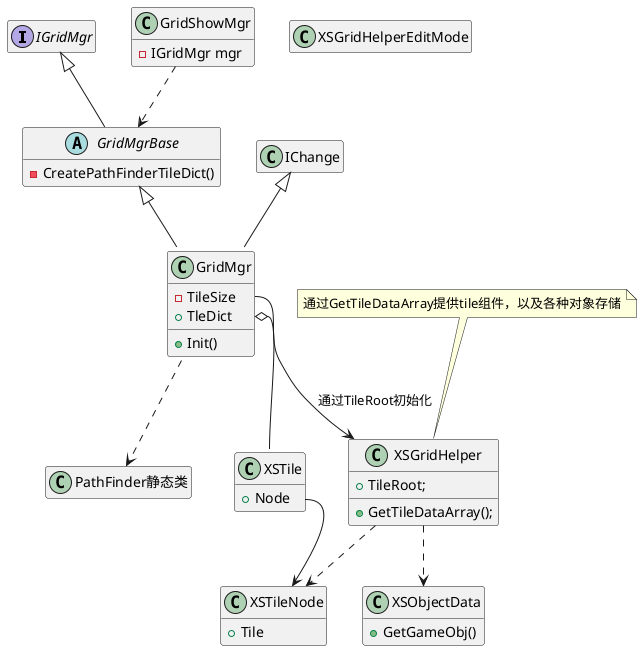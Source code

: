 @startuml "GridEditor"
hide empty members

interface IGridMgr


abstract class GridMgrBase extends IGridMgr
{
    -CreatePathFinderTileDict()
}



class GridMgr extends GridMgrBase, IChange
{
    +Init()
    -TileSize
    +TleDict
}
GridMgr::TileSize --> XSGridHelper: 通过TileRoot初始化
GridMgr::TleDict o-- XSTile
GridMgr ..> PathFinder静态类

class XSTile
{
    +Node
}
XSTile::Node --> XSTileNode

class XSTileNode
{
    +Tile
}
' XSTileNode <-- PathFinderTile

class PathFinder静态类
{
}
' PathFinder模块 o-- PathFinderTile


' class PathFinderTile
' {
' }

class GridShowMgr
{
    ' -GridShowRegion MoveShowRegion...
    -IGridMgr mgr
}

' GridShowMgr o-- GridShowRegion
GridShowMgr ..> GridMgrBase


' class GridShowRegion
' {
' }

class XSObjectData
{
    +GetGameObj()
}

class XSGridHelper
{
    +TileRoot;
    +GetTileDataArray();
}
note top of XSGridHelper: 通过GetTileDataArray提供tile组件，以及各种对象存储

class XSGridHelperEditMode
{
}


XSGridHelper ..> XSTileNode
XSGridHelper ..> XSObjectData

' class ChatMsg
' {
'     -GameAction[] actions
'     +popAction(seatId)
'     +pushAction(actionObj,actionType,useType)
'     .. ...以及其他操作 ..
' }
' note top of GameActionLogic :　封装了对GameAction的常用操作
' GameActionLogic --|> GameTableController : 扩展，类似继承

@enduml